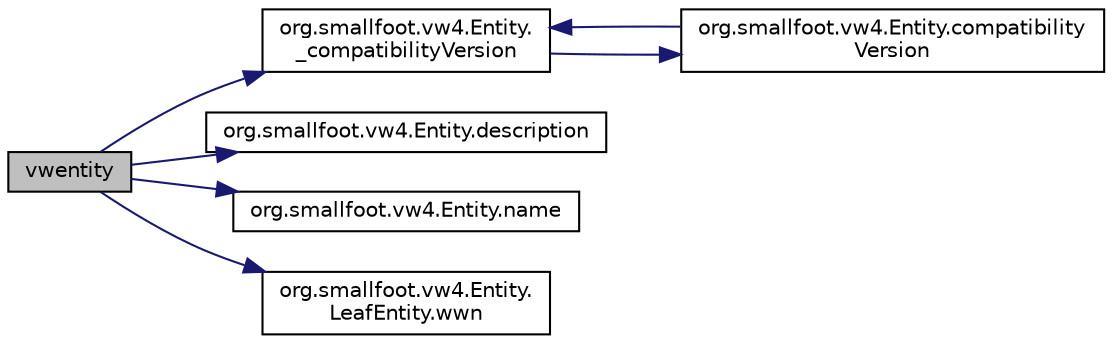 digraph "vwentity"
{
  edge [fontname="Helvetica",fontsize="10",labelfontname="Helvetica",labelfontsize="10"];
  node [fontname="Helvetica",fontsize="10",shape=record];
  rankdir="LR";
  Node1 [label="vwentity",height=0.2,width=0.4,color="black", fillcolor="grey75", style="filled" fontcolor="black"];
  Node1 -> Node2 [color="midnightblue",fontsize="10",style="solid",fontname="Helvetica"];
  Node2 [label="org.smallfoot.vw4.Entity.\l_compatibilityVersion",height=0.2,width=0.4,color="black", fillcolor="white", style="filled",URL="$classorg_1_1smallfoot_1_1vw4_1_1Entity.html#a2d966176f7b315760e172d3bc03f64a1",tooltip="calculate the compatibilityVersion as required "];
  Node2 -> Node3 [color="midnightblue",fontsize="10",style="solid",fontname="Helvetica"];
  Node3 [label="org.smallfoot.vw4.Entity.compatibility\lVersion",height=0.2,width=0.4,color="black", fillcolor="white", style="filled",URL="$classorg_1_1smallfoot_1_1vw4_1_1Entity.html#aafad8b8b69f1c940a90bb5e2ef672ebf",tooltip="convert the compatibilityVersion into a string "];
  Node3 -> Node2 [color="midnightblue",fontsize="10",style="solid",fontname="Helvetica"];
  Node1 -> Node4 [color="midnightblue",fontsize="10",style="solid",fontname="Helvetica"];
  Node4 [label="org.smallfoot.vw4.Entity.description",height=0.2,width=0.4,color="black", fillcolor="white", style="filled",URL="$classorg_1_1smallfoot_1_1vw4_1_1Entity.html#a464a9940ad720e717c25422b41b7845b",tooltip="the description of the entity showing source "];
  Node1 -> Node5 [color="midnightblue",fontsize="10",style="solid",fontname="Helvetica"];
  Node5 [label="org.smallfoot.vw4.Entity.name",height=0.2,width=0.4,color="black", fillcolor="white", style="filled",URL="$classorg_1_1smallfoot_1_1vw4_1_1Entity.html#afa2149aced9d90555f788dfc81c23d15",tooltip="unique name of the entity: getter for internal variable "];
  Node1 -> Node6 [color="midnightblue",fontsize="10",style="solid",fontname="Helvetica"];
  Node6 [label="org.smallfoot.vw4.Entity.\lLeafEntity.wwn",height=0.2,width=0.4,color="black", fillcolor="white", style="filled",URL="$classorg_1_1smallfoot_1_1vw4_1_1Entity_1_1LeafEntity.html#aa0f20764b2a9bea375e9507de63cb42b",tooltip="the unique WWPN of the hba: getter for internal variable "];
}
